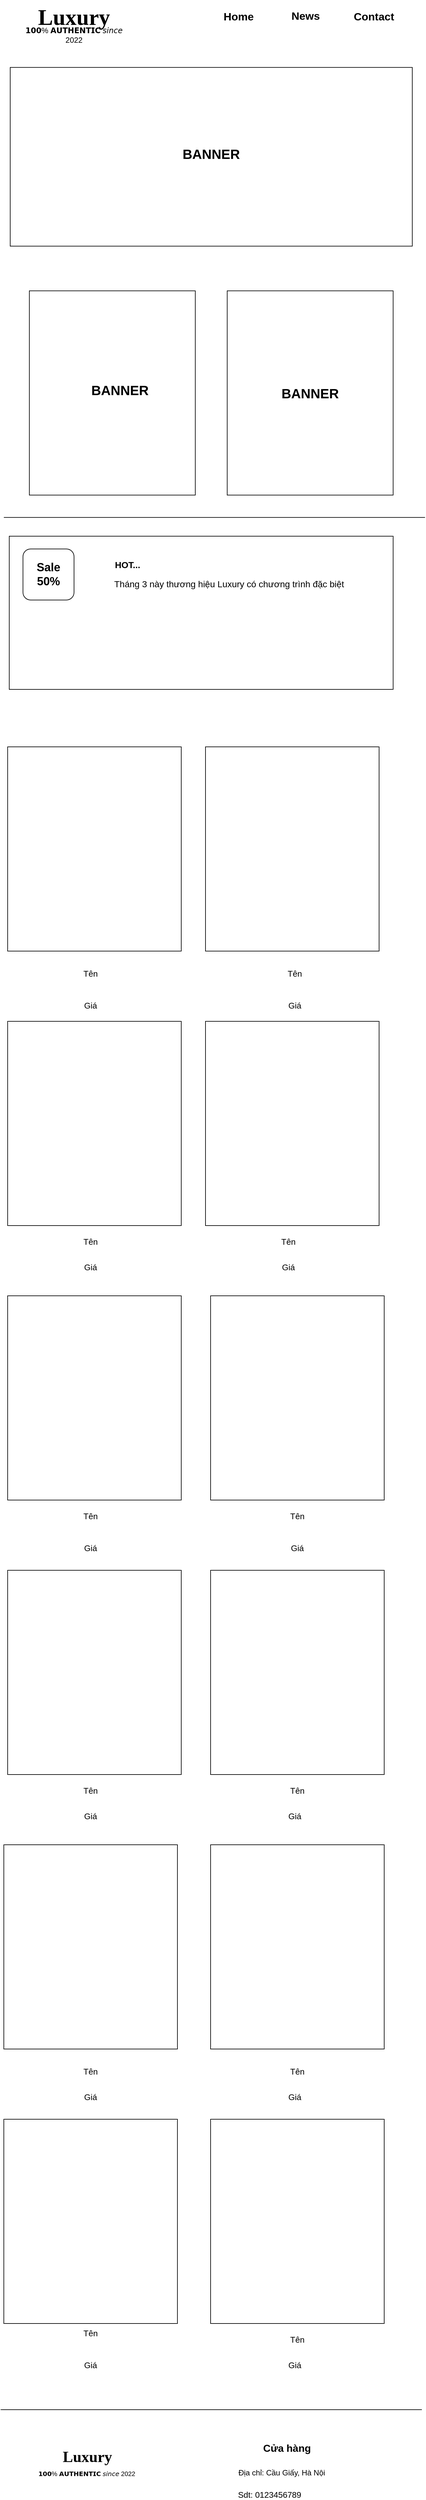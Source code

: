 <mxfile version="21.0.2" type="device"><diagram name="Trang-1" id="u6La7Q8ga6Gec88O9j0a"><mxGraphModel dx="1050" dy="541" grid="1" gridSize="10" guides="1" tooltips="1" connect="1" arrows="1" fold="1" page="1" pageScale="1" pageWidth="827" pageHeight="1169" background="#ffffff" math="0" shadow="0"><root><mxCell id="0"/><mxCell id="1" parent="0"/><mxCell id="VaX9txWjxWhhvgOP4Ztt-61" value="𝟭𝟬𝟬% 𝗔𝗨𝗧𝗛𝗘𝗡𝗧𝗜𝗖 𝘴𝘪𝘯𝘤𝘦 2022" style="text;html=1;strokeColor=none;fillColor=none;align=center;verticalAlign=middle;whiteSpace=wrap;rounded=0;" parent="1" vertex="1"><mxGeometry x="100" y="90.31" width="160" height="30" as="geometry"/></mxCell><mxCell id="VaX9txWjxWhhvgOP4Ztt-62" value="Luxury" style="text;html=1;strokeColor=none;fillColor=none;align=center;verticalAlign=middle;whiteSpace=wrap;rounded=0;fontSize=35;fontStyle=1;fontFamily=Times New Roman;" parent="1" vertex="1"><mxGeometry x="100" y="50" width="160" height="53.12" as="geometry"/></mxCell><mxCell id="VaX9txWjxWhhvgOP4Ztt-69" value="" style="rounded=0;whiteSpace=wrap;html=1;" parent="1" vertex="1"><mxGeometry x="80" y="155.62" width="630" height="280" as="geometry"/></mxCell><mxCell id="VaX9txWjxWhhvgOP4Ztt-70" value="&lt;b&gt;&lt;font style=&quot;font-size: 21px;&quot;&gt;BANNER&lt;/font&gt;&lt;/b&gt;" style="text;html=1;strokeColor=none;fillColor=none;align=center;verticalAlign=middle;whiteSpace=wrap;rounded=0;" parent="1" vertex="1"><mxGeometry x="333" y="275.62" width="124" height="30" as="geometry"/></mxCell><mxCell id="VaX9txWjxWhhvgOP4Ztt-71" value="" style="rounded=0;whiteSpace=wrap;html=1;" parent="1" vertex="1"><mxGeometry x="110" y="505.62" width="260" height="320" as="geometry"/></mxCell><mxCell id="VaX9txWjxWhhvgOP4Ztt-72" value="" style="rounded=0;whiteSpace=wrap;html=1;" parent="1" vertex="1"><mxGeometry x="420" y="505.62" width="260" height="320" as="geometry"/></mxCell><mxCell id="VaX9txWjxWhhvgOP4Ztt-73" value="&lt;b&gt;&lt;font style=&quot;font-size: 21px;&quot;&gt;BANNER&lt;/font&gt;&lt;/b&gt;" style="text;html=1;strokeColor=none;fillColor=none;align=center;verticalAlign=middle;whiteSpace=wrap;rounded=0;" parent="1" vertex="1"><mxGeometry x="488" y="650.62" width="124" height="30" as="geometry"/></mxCell><mxCell id="VaX9txWjxWhhvgOP4Ztt-74" value="&lt;b&gt;&lt;font style=&quot;font-size: 21px;&quot;&gt;BANNER&lt;/font&gt;&lt;/b&gt;" style="text;html=1;strokeColor=none;fillColor=none;align=center;verticalAlign=middle;whiteSpace=wrap;rounded=0;" parent="1" vertex="1"><mxGeometry x="190" y="645.62" width="124" height="30" as="geometry"/></mxCell><mxCell id="VaX9txWjxWhhvgOP4Ztt-75" value="" style="line;strokeWidth=1;rotatable=0;dashed=0;labelPosition=right;align=left;verticalAlign=middle;spacingTop=0;spacingLeft=6;points=[];portConstraint=eastwest;" parent="1" vertex="1"><mxGeometry x="70" y="855.62" width="660" height="10" as="geometry"/></mxCell><mxCell id="-SXICNI9bA-R974lx3tZ-2" value="&lt;span style=&quot;font-size: 17px;&quot;&gt;&lt;b&gt;Home&lt;/b&gt;&lt;/span&gt;" style="text;html=1;strokeColor=none;fillColor=none;align=center;verticalAlign=middle;whiteSpace=wrap;rounded=0;" vertex="1" parent="1"><mxGeometry x="395.5" y="62.18" width="84" height="30" as="geometry"/></mxCell><mxCell id="-SXICNI9bA-R974lx3tZ-3" value="&lt;b&gt;&lt;font style=&quot;font-size: 17px;&quot;&gt;News&lt;/font&gt;&lt;/b&gt;" style="text;html=1;strokeColor=none;fillColor=none;align=center;verticalAlign=middle;whiteSpace=wrap;rounded=0;" vertex="1" parent="1"><mxGeometry x="513" y="60.93" width="60" height="30" as="geometry"/></mxCell><mxCell id="-SXICNI9bA-R974lx3tZ-4" value="&lt;span style=&quot;font-size: 17px;&quot;&gt;&lt;b&gt;Contact&lt;/b&gt;&lt;/span&gt;" style="text;html=1;strokeColor=none;fillColor=none;align=center;verticalAlign=middle;whiteSpace=wrap;rounded=0;" vertex="1" parent="1"><mxGeometry x="620" y="62.18" width="60" height="30" as="geometry"/></mxCell><mxCell id="-SXICNI9bA-R974lx3tZ-52" value="" style="rounded=0;whiteSpace=wrap;html=1;" vertex="1" parent="1"><mxGeometry x="78.5" y="890" width="601.5" height="240" as="geometry"/></mxCell><mxCell id="-SXICNI9bA-R974lx3tZ-53" value="" style="rounded=1;whiteSpace=wrap;html=1;" vertex="1" parent="1"><mxGeometry x="100" y="910" width="80" height="80" as="geometry"/></mxCell><mxCell id="-SXICNI9bA-R974lx3tZ-54" value="&lt;b style=&quot;font-size: 18px;&quot;&gt;Sale&lt;br&gt;50%&lt;/b&gt;" style="text;html=1;strokeColor=none;fillColor=none;align=center;verticalAlign=middle;whiteSpace=wrap;rounded=0;" vertex="1" parent="1"><mxGeometry x="110" y="920" width="60" height="60" as="geometry"/></mxCell><mxCell id="-SXICNI9bA-R974lx3tZ-55" value="&lt;b&gt;&lt;font style=&quot;font-size: 14px;&quot;&gt;HOT...&lt;/font&gt;&lt;/b&gt;" style="text;html=1;strokeColor=none;fillColor=none;align=center;verticalAlign=middle;whiteSpace=wrap;rounded=0;" vertex="1" parent="1"><mxGeometry x="234" y="920" width="60" height="30" as="geometry"/></mxCell><mxCell id="-SXICNI9bA-R974lx3tZ-56" value="&lt;font style=&quot;font-size: 14px;&quot;&gt;Tháng 3 này thương hiệu Luxury có chương trình đặc biệt&amp;nbsp;&lt;/font&gt;" style="text;html=1;strokeColor=none;fillColor=none;align=center;verticalAlign=middle;whiteSpace=wrap;rounded=0;" vertex="1" parent="1"><mxGeometry x="230" y="950" width="390" height="30" as="geometry"/></mxCell><mxCell id="-SXICNI9bA-R974lx3tZ-57" value="" style="rounded=0;whiteSpace=wrap;html=1;" vertex="1" parent="1"><mxGeometry x="386" y="1220" width="272" height="320" as="geometry"/></mxCell><mxCell id="-SXICNI9bA-R974lx3tZ-58" value="" style="rounded=0;whiteSpace=wrap;html=1;" vertex="1" parent="1"><mxGeometry x="76" y="1220" width="272" height="320" as="geometry"/></mxCell><mxCell id="-SXICNI9bA-R974lx3tZ-59" value="&lt;font style=&quot;font-size: 13px;&quot;&gt;Tên&lt;/font&gt;" style="text;html=1;strokeColor=none;fillColor=none;align=center;verticalAlign=middle;whiteSpace=wrap;rounded=0;fontSize=13;" vertex="1" parent="1"><mxGeometry x="176" y="1560" width="60" height="30" as="geometry"/></mxCell><mxCell id="-SXICNI9bA-R974lx3tZ-60" value="Giá" style="text;html=1;strokeColor=none;fillColor=none;align=center;verticalAlign=middle;whiteSpace=wrap;rounded=0;fontSize=13;" vertex="1" parent="1"><mxGeometry x="176" y="1610" width="60" height="30" as="geometry"/></mxCell><mxCell id="-SXICNI9bA-R974lx3tZ-61" value="Giá" style="text;html=1;strokeColor=none;fillColor=none;align=center;verticalAlign=middle;whiteSpace=wrap;rounded=0;fontSize=13;" vertex="1" parent="1"><mxGeometry x="496" y="1610" width="60" height="30" as="geometry"/></mxCell><mxCell id="-SXICNI9bA-R974lx3tZ-62" value="&lt;font style=&quot;font-size: 13px;&quot;&gt;Tên&lt;/font&gt;" style="text;html=1;strokeColor=none;fillColor=none;align=center;verticalAlign=middle;whiteSpace=wrap;rounded=0;fontSize=13;" vertex="1" parent="1"><mxGeometry x="496" y="1560" width="60" height="30" as="geometry"/></mxCell><mxCell id="-SXICNI9bA-R974lx3tZ-63" value="" style="rounded=0;whiteSpace=wrap;html=1;" vertex="1" parent="1"><mxGeometry x="394" y="2080" width="272" height="320" as="geometry"/></mxCell><mxCell id="-SXICNI9bA-R974lx3tZ-64" value="" style="rounded=0;whiteSpace=wrap;html=1;" vertex="1" parent="1"><mxGeometry x="76" y="2080" width="272" height="320" as="geometry"/></mxCell><mxCell id="-SXICNI9bA-R974lx3tZ-65" value="" style="rounded=0;whiteSpace=wrap;html=1;" vertex="1" parent="1"><mxGeometry x="76" y="1650" width="272" height="320" as="geometry"/></mxCell><mxCell id="-SXICNI9bA-R974lx3tZ-66" value="" style="rounded=0;whiteSpace=wrap;html=1;" vertex="1" parent="1"><mxGeometry x="386" y="1650" width="272" height="320" as="geometry"/></mxCell><mxCell id="-SXICNI9bA-R974lx3tZ-67" value="&lt;font style=&quot;font-size: 13px;&quot;&gt;Tên&lt;/font&gt;" style="text;html=1;strokeColor=none;fillColor=none;align=center;verticalAlign=middle;whiteSpace=wrap;rounded=0;fontSize=13;" vertex="1" parent="1"><mxGeometry x="176" y="1980" width="60" height="30" as="geometry"/></mxCell><mxCell id="-SXICNI9bA-R974lx3tZ-68" value="Giá" style="text;html=1;strokeColor=none;fillColor=none;align=center;verticalAlign=middle;whiteSpace=wrap;rounded=0;fontSize=13;" vertex="1" parent="1"><mxGeometry x="176" y="2020" width="60" height="30" as="geometry"/></mxCell><mxCell id="-SXICNI9bA-R974lx3tZ-69" value="Giá" style="text;html=1;strokeColor=none;fillColor=none;align=center;verticalAlign=middle;whiteSpace=wrap;rounded=0;fontSize=13;" vertex="1" parent="1"><mxGeometry x="486" y="2020" width="60" height="30" as="geometry"/></mxCell><mxCell id="-SXICNI9bA-R974lx3tZ-70" value="&lt;font style=&quot;font-size: 13px;&quot;&gt;Tên&lt;/font&gt;" style="text;html=1;strokeColor=none;fillColor=none;align=center;verticalAlign=middle;whiteSpace=wrap;rounded=0;fontSize=13;" vertex="1" parent="1"><mxGeometry x="486" y="1980" width="60" height="30" as="geometry"/></mxCell><mxCell id="-SXICNI9bA-R974lx3tZ-71" value="&lt;font style=&quot;font-size: 13px;&quot;&gt;Tên&lt;/font&gt;" style="text;html=1;strokeColor=none;fillColor=none;align=center;verticalAlign=middle;whiteSpace=wrap;rounded=0;fontSize=13;" vertex="1" parent="1"><mxGeometry x="176" y="2410" width="60" height="30" as="geometry"/></mxCell><mxCell id="-SXICNI9bA-R974lx3tZ-72" value="&lt;font style=&quot;font-size: 13px;&quot;&gt;Tên&lt;/font&gt;" style="text;html=1;strokeColor=none;fillColor=none;align=center;verticalAlign=middle;whiteSpace=wrap;rounded=0;fontSize=13;" vertex="1" parent="1"><mxGeometry x="500" y="2410" width="60" height="30" as="geometry"/></mxCell><mxCell id="-SXICNI9bA-R974lx3tZ-73" value="Giá" style="text;html=1;strokeColor=none;fillColor=none;align=center;verticalAlign=middle;whiteSpace=wrap;rounded=0;fontSize=13;" vertex="1" parent="1"><mxGeometry x="176" y="2460" width="60" height="30" as="geometry"/></mxCell><mxCell id="-SXICNI9bA-R974lx3tZ-74" value="Giá" style="text;html=1;strokeColor=none;fillColor=none;align=center;verticalAlign=middle;whiteSpace=wrap;rounded=0;fontSize=13;" vertex="1" parent="1"><mxGeometry x="500" y="2460" width="60" height="30" as="geometry"/></mxCell><mxCell id="-SXICNI9bA-R974lx3tZ-75" value="" style="rounded=0;whiteSpace=wrap;html=1;" vertex="1" parent="1"><mxGeometry x="76" y="2510" width="272" height="320" as="geometry"/></mxCell><mxCell id="-SXICNI9bA-R974lx3tZ-76" value="" style="rounded=0;whiteSpace=wrap;html=1;" vertex="1" parent="1"><mxGeometry x="394" y="2510" width="272" height="320" as="geometry"/></mxCell><mxCell id="-SXICNI9bA-R974lx3tZ-77" value="" style="rounded=0;whiteSpace=wrap;html=1;" vertex="1" parent="1"><mxGeometry x="70" y="2940" width="272" height="320" as="geometry"/></mxCell><mxCell id="-SXICNI9bA-R974lx3tZ-78" value="&lt;font style=&quot;font-size: 13px;&quot;&gt;Tên&lt;/font&gt;" style="text;html=1;strokeColor=none;fillColor=none;align=center;verticalAlign=middle;whiteSpace=wrap;rounded=0;fontSize=13;" vertex="1" parent="1"><mxGeometry x="176" y="2840" width="60" height="30" as="geometry"/></mxCell><mxCell id="-SXICNI9bA-R974lx3tZ-79" value="Giá" style="text;html=1;strokeColor=none;fillColor=none;align=center;verticalAlign=middle;whiteSpace=wrap;rounded=0;fontSize=13;" vertex="1" parent="1"><mxGeometry x="176" y="2880" width="60" height="30" as="geometry"/></mxCell><mxCell id="-SXICNI9bA-R974lx3tZ-80" value="&lt;font style=&quot;font-size: 13px;&quot;&gt;Tên&lt;/font&gt;" style="text;html=1;strokeColor=none;fillColor=none;align=center;verticalAlign=middle;whiteSpace=wrap;rounded=0;fontSize=13;" vertex="1" parent="1"><mxGeometry x="500" y="2840" width="60" height="30" as="geometry"/></mxCell><mxCell id="-SXICNI9bA-R974lx3tZ-81" value="Giá" style="text;html=1;strokeColor=none;fillColor=none;align=center;verticalAlign=middle;whiteSpace=wrap;rounded=0;fontSize=13;" vertex="1" parent="1"><mxGeometry x="496" y="2880" width="60" height="30" as="geometry"/></mxCell><mxCell id="-SXICNI9bA-R974lx3tZ-82" value="" style="rounded=0;whiteSpace=wrap;html=1;" vertex="1" parent="1"><mxGeometry x="394" y="2940" width="272" height="320" as="geometry"/></mxCell><mxCell id="-SXICNI9bA-R974lx3tZ-83" value="&lt;font style=&quot;font-size: 13px;&quot;&gt;Tên&lt;/font&gt;" style="text;html=1;strokeColor=none;fillColor=none;align=center;verticalAlign=middle;whiteSpace=wrap;rounded=0;fontSize=13;" vertex="1" parent="1"><mxGeometry x="176" y="3280" width="60" height="30" as="geometry"/></mxCell><mxCell id="-SXICNI9bA-R974lx3tZ-84" value="Giá" style="text;html=1;strokeColor=none;fillColor=none;align=center;verticalAlign=middle;whiteSpace=wrap;rounded=0;fontSize=13;" vertex="1" parent="1"><mxGeometry x="176" y="3320" width="60" height="30" as="geometry"/></mxCell><mxCell id="-SXICNI9bA-R974lx3tZ-85" value="&lt;font style=&quot;font-size: 13px;&quot;&gt;Tên&lt;/font&gt;" style="text;html=1;strokeColor=none;fillColor=none;align=center;verticalAlign=middle;whiteSpace=wrap;rounded=0;fontSize=13;" vertex="1" parent="1"><mxGeometry x="500" y="3280" width="60" height="30" as="geometry"/></mxCell><mxCell id="-SXICNI9bA-R974lx3tZ-86" value="Giá" style="text;html=1;strokeColor=none;fillColor=none;align=center;verticalAlign=middle;whiteSpace=wrap;rounded=0;fontSize=13;" vertex="1" parent="1"><mxGeometry x="496" y="3320" width="60" height="30" as="geometry"/></mxCell><mxCell id="-SXICNI9bA-R974lx3tZ-87" value="" style="rounded=0;whiteSpace=wrap;html=1;" vertex="1" parent="1"><mxGeometry x="70" y="3370" width="272" height="320" as="geometry"/></mxCell><mxCell id="-SXICNI9bA-R974lx3tZ-88" value="" style="rounded=0;whiteSpace=wrap;html=1;" vertex="1" parent="1"><mxGeometry x="394" y="3370" width="272" height="320" as="geometry"/></mxCell><mxCell id="-SXICNI9bA-R974lx3tZ-89" value="&lt;font style=&quot;font-size: 13px;&quot;&gt;Tên&lt;/font&gt;" style="text;html=1;strokeColor=none;fillColor=none;align=center;verticalAlign=middle;whiteSpace=wrap;rounded=0;fontSize=13;" vertex="1" parent="1"><mxGeometry x="176" y="3690" width="60" height="30" as="geometry"/></mxCell><mxCell id="-SXICNI9bA-R974lx3tZ-90" value="Giá" style="text;html=1;strokeColor=none;fillColor=none;align=center;verticalAlign=middle;whiteSpace=wrap;rounded=0;fontSize=13;" vertex="1" parent="1"><mxGeometry x="176" y="3740" width="60" height="30" as="geometry"/></mxCell><mxCell id="-SXICNI9bA-R974lx3tZ-91" value="&lt;font style=&quot;font-size: 13px;&quot;&gt;Tên&lt;/font&gt;" style="text;html=1;strokeColor=none;fillColor=none;align=center;verticalAlign=middle;whiteSpace=wrap;rounded=0;fontSize=13;" vertex="1" parent="1"><mxGeometry x="500" y="3700" width="60" height="30" as="geometry"/></mxCell><mxCell id="-SXICNI9bA-R974lx3tZ-92" value="Giá" style="text;html=1;strokeColor=none;fillColor=none;align=center;verticalAlign=middle;whiteSpace=wrap;rounded=0;fontSize=13;" vertex="1" parent="1"><mxGeometry x="496" y="3740" width="60" height="30" as="geometry"/></mxCell><mxCell id="-SXICNI9bA-R974lx3tZ-93" value="&lt;font style=&quot;font-size: 24px;&quot;&gt;Luxury&lt;/font&gt;" style="text;html=1;strokeColor=none;fillColor=none;align=center;verticalAlign=middle;whiteSpace=wrap;rounded=0;fontSize=35;fontStyle=1;fontFamily=Times New Roman;" vertex="1" parent="1"><mxGeometry x="146" y="3880" width="110" height="30" as="geometry"/></mxCell><mxCell id="-SXICNI9bA-R974lx3tZ-94" value="𝟭𝟬𝟬% 𝗔𝗨𝗧𝗛𝗘𝗡𝗧𝗜𝗖 𝘴𝘪𝘯𝘤𝘦 2022" style="text;html=1;strokeColor=none;fillColor=none;align=center;verticalAlign=middle;whiteSpace=wrap;rounded=0;fontSize=10;" vertex="1" parent="1"><mxGeometry x="120" y="3910" width="160" height="30" as="geometry"/></mxCell><mxCell id="-SXICNI9bA-R974lx3tZ-95" value="Cửa hàng&amp;nbsp;" style="text;html=1;strokeColor=none;fillColor=none;align=center;verticalAlign=middle;whiteSpace=wrap;rounded=0;fontSize=16;fontStyle=1" vertex="1" parent="1"><mxGeometry x="422" y="3870" width="188" height="30" as="geometry"/></mxCell><mxCell id="-SXICNI9bA-R974lx3tZ-96" value="Địa chỉ: Cầu Giấy, Hà Nội" style="text;html=1;align=center;verticalAlign=middle;resizable=0;points=[];autosize=1;strokeColor=none;fillColor=none;fontSize=12;" vertex="1" parent="1"><mxGeometry x="422" y="3907" width="165" height="33" as="geometry"/></mxCell><mxCell id="-SXICNI9bA-R974lx3tZ-97" value="Sdt: 0123456789" style="text;html=1;strokeColor=none;fillColor=none;align=center;verticalAlign=middle;whiteSpace=wrap;rounded=0;fontSize=13;" vertex="1" parent="1"><mxGeometry x="423" y="3950" width="127" height="15" as="geometry"/></mxCell><mxCell id="-SXICNI9bA-R974lx3tZ-98" value="" style="line;strokeWidth=1;rotatable=0;dashed=0;labelPosition=right;align=left;verticalAlign=middle;spacingTop=0;spacingLeft=6;points=[];portConstraint=eastwest;" vertex="1" parent="1"><mxGeometry x="65" y="3820" width="660" height="10" as="geometry"/></mxCell></root></mxGraphModel></diagram></mxfile>